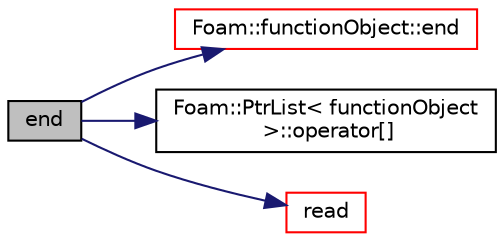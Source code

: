 digraph "end"
{
  bgcolor="transparent";
  edge [fontname="Helvetica",fontsize="10",labelfontname="Helvetica",labelfontsize="10"];
  node [fontname="Helvetica",fontsize="10",shape=record];
  rankdir="LR";
  Node1 [label="end",height=0.2,width=0.4,color="black", fillcolor="grey75", style="filled", fontcolor="black"];
  Node1 -> Node2 [color="midnightblue",fontsize="10",style="solid",fontname="Helvetica"];
  Node2 [label="Foam::functionObject::end",height=0.2,width=0.4,color="red",URL="$a00867.html#af545ab12986d2fe462f1013c3bafb5f3",tooltip="Called when Time::run() determines that the time-loop exits. "];
  Node1 -> Node3 [color="midnightblue",fontsize="10",style="solid",fontname="Helvetica"];
  Node3 [label="Foam::PtrList\< functionObject\l \>::operator[]",height=0.2,width=0.4,color="black",URL="$a02033.html#af15a484723b2f04f96702bd3b5fe2572",tooltip="Return element const reference. "];
  Node1 -> Node4 [color="midnightblue",fontsize="10",style="solid",fontname="Helvetica"];
  Node4 [label="read",height=0.2,width=0.4,color="red",URL="$a00869.html#af816873151ddb0126e98bb2f914d8ed5",tooltip="Read and set the function objects if their data have changed. "];
}
